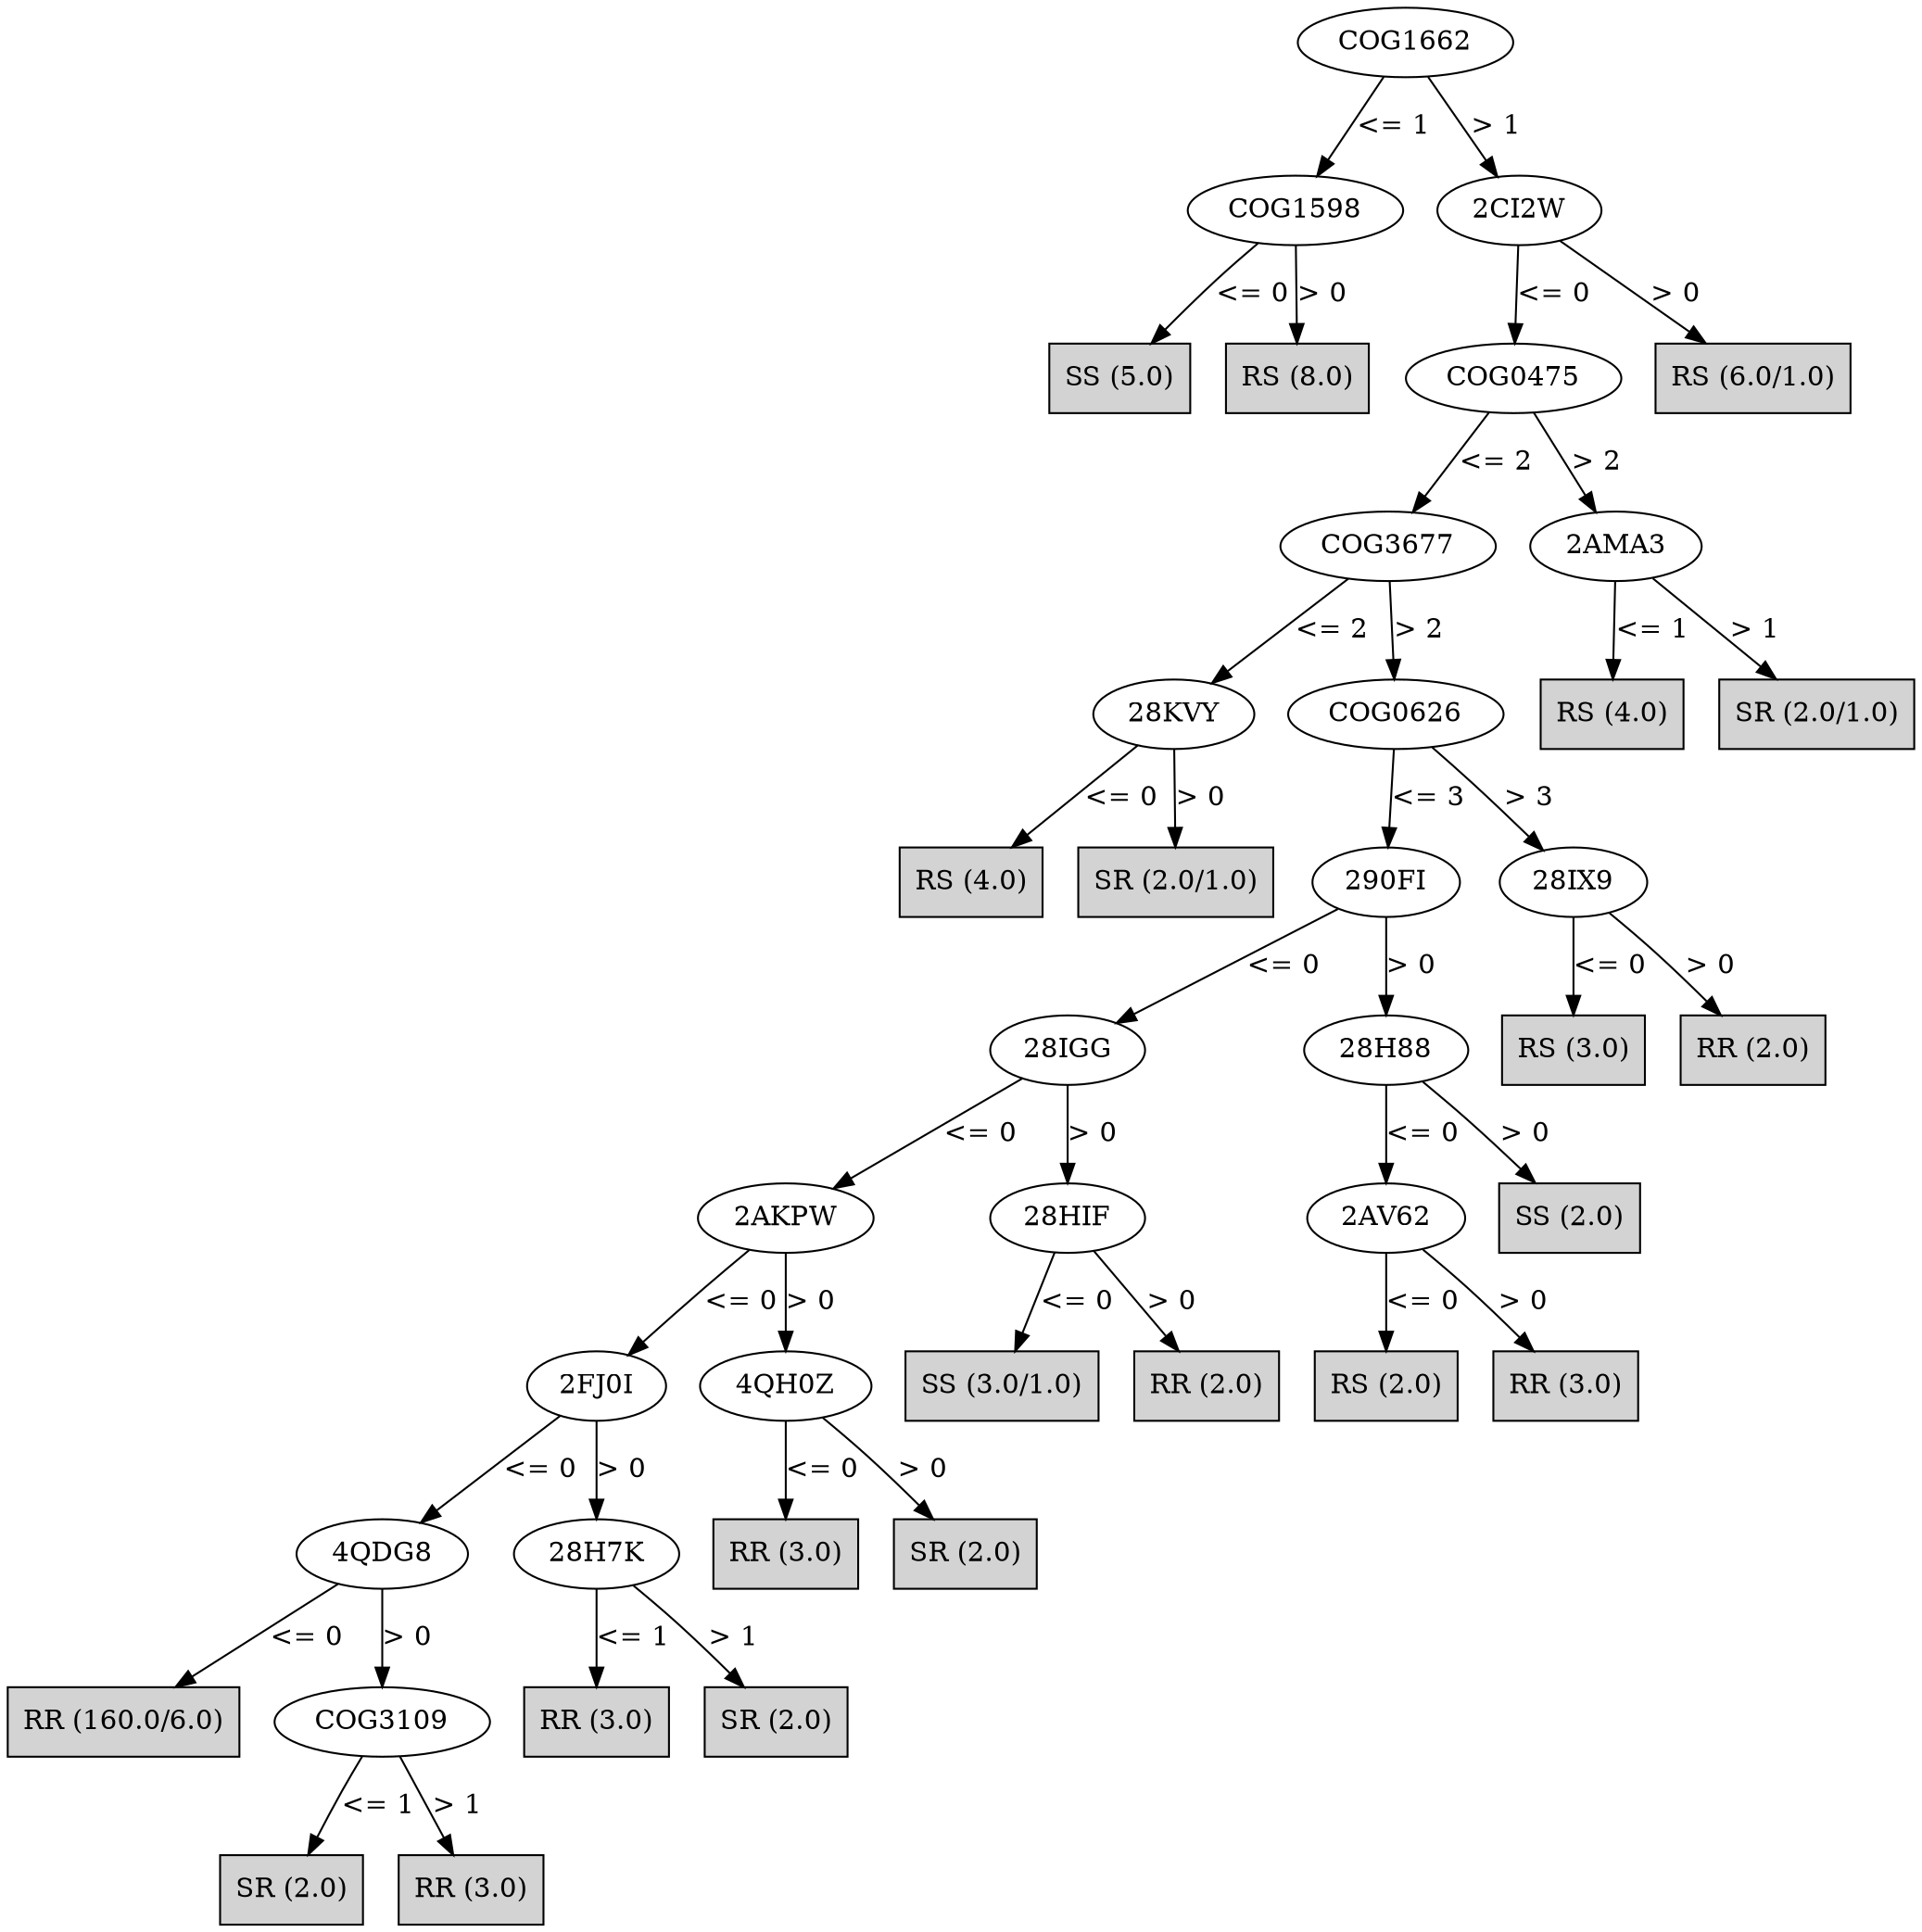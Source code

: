 digraph J48Tree {
N0 [label="COG1662" ]
N0->N1 [label="<= 1"]
N1 [label="COG1598" ]
N1->N2 [label="<= 0"]
N2 [label="SS (5.0)" shape=box style=filled ]
N1->N3 [label="> 0"]
N3 [label="RS (8.0)" shape=box style=filled ]
N0->N4 [label="> 1"]
N4 [label="2CI2W" ]
N4->N5 [label="<= 0"]
N5 [label="COG0475" ]
N5->N6 [label="<= 2"]
N6 [label="COG3677" ]
N6->N7 [label="<= 2"]
N7 [label="28KVY" ]
N7->N8 [label="<= 0"]
N8 [label="RS (4.0)" shape=box style=filled ]
N7->N9 [label="> 0"]
N9 [label="SR (2.0/1.0)" shape=box style=filled ]
N6->N10 [label="> 2"]
N10 [label="COG0626" ]
N10->N11 [label="<= 3"]
N11 [label="290FI" ]
N11->N12 [label="<= 0"]
N12 [label="28IGG" ]
N12->N13 [label="<= 0"]
N13 [label="2AKPW" ]
N13->N14 [label="<= 0"]
N14 [label="2FJ0I" ]
N14->N15 [label="<= 0"]
N15 [label="4QDG8" ]
N15->N16 [label="<= 0"]
N16 [label="RR (160.0/6.0)" shape=box style=filled ]
N15->N17 [label="> 0"]
N17 [label="COG3109" ]
N17->N18 [label="<= 1"]
N18 [label="SR (2.0)" shape=box style=filled ]
N17->N19 [label="> 1"]
N19 [label="RR (3.0)" shape=box style=filled ]
N14->N20 [label="> 0"]
N20 [label="28H7K" ]
N20->N21 [label="<= 1"]
N21 [label="RR (3.0)" shape=box style=filled ]
N20->N22 [label="> 1"]
N22 [label="SR (2.0)" shape=box style=filled ]
N13->N23 [label="> 0"]
N23 [label="4QH0Z" ]
N23->N24 [label="<= 0"]
N24 [label="RR (3.0)" shape=box style=filled ]
N23->N25 [label="> 0"]
N25 [label="SR (2.0)" shape=box style=filled ]
N12->N26 [label="> 0"]
N26 [label="28HIF" ]
N26->N27 [label="<= 0"]
N27 [label="SS (3.0/1.0)" shape=box style=filled ]
N26->N28 [label="> 0"]
N28 [label="RR (2.0)" shape=box style=filled ]
N11->N29 [label="> 0"]
N29 [label="28H88" ]
N29->N30 [label="<= 0"]
N30 [label="2AV62" ]
N30->N31 [label="<= 0"]
N31 [label="RS (2.0)" shape=box style=filled ]
N30->N32 [label="> 0"]
N32 [label="RR (3.0)" shape=box style=filled ]
N29->N33 [label="> 0"]
N33 [label="SS (2.0)" shape=box style=filled ]
N10->N34 [label="> 3"]
N34 [label="28IX9" ]
N34->N35 [label="<= 0"]
N35 [label="RS (3.0)" shape=box style=filled ]
N34->N36 [label="> 0"]
N36 [label="RR (2.0)" shape=box style=filled ]
N5->N37 [label="> 2"]
N37 [label="2AMA3" ]
N37->N38 [label="<= 1"]
N38 [label="RS (4.0)" shape=box style=filled ]
N37->N39 [label="> 1"]
N39 [label="SR (2.0/1.0)" shape=box style=filled ]
N4->N40 [label="> 0"]
N40 [label="RS (6.0/1.0)" shape=box style=filled ]
}

